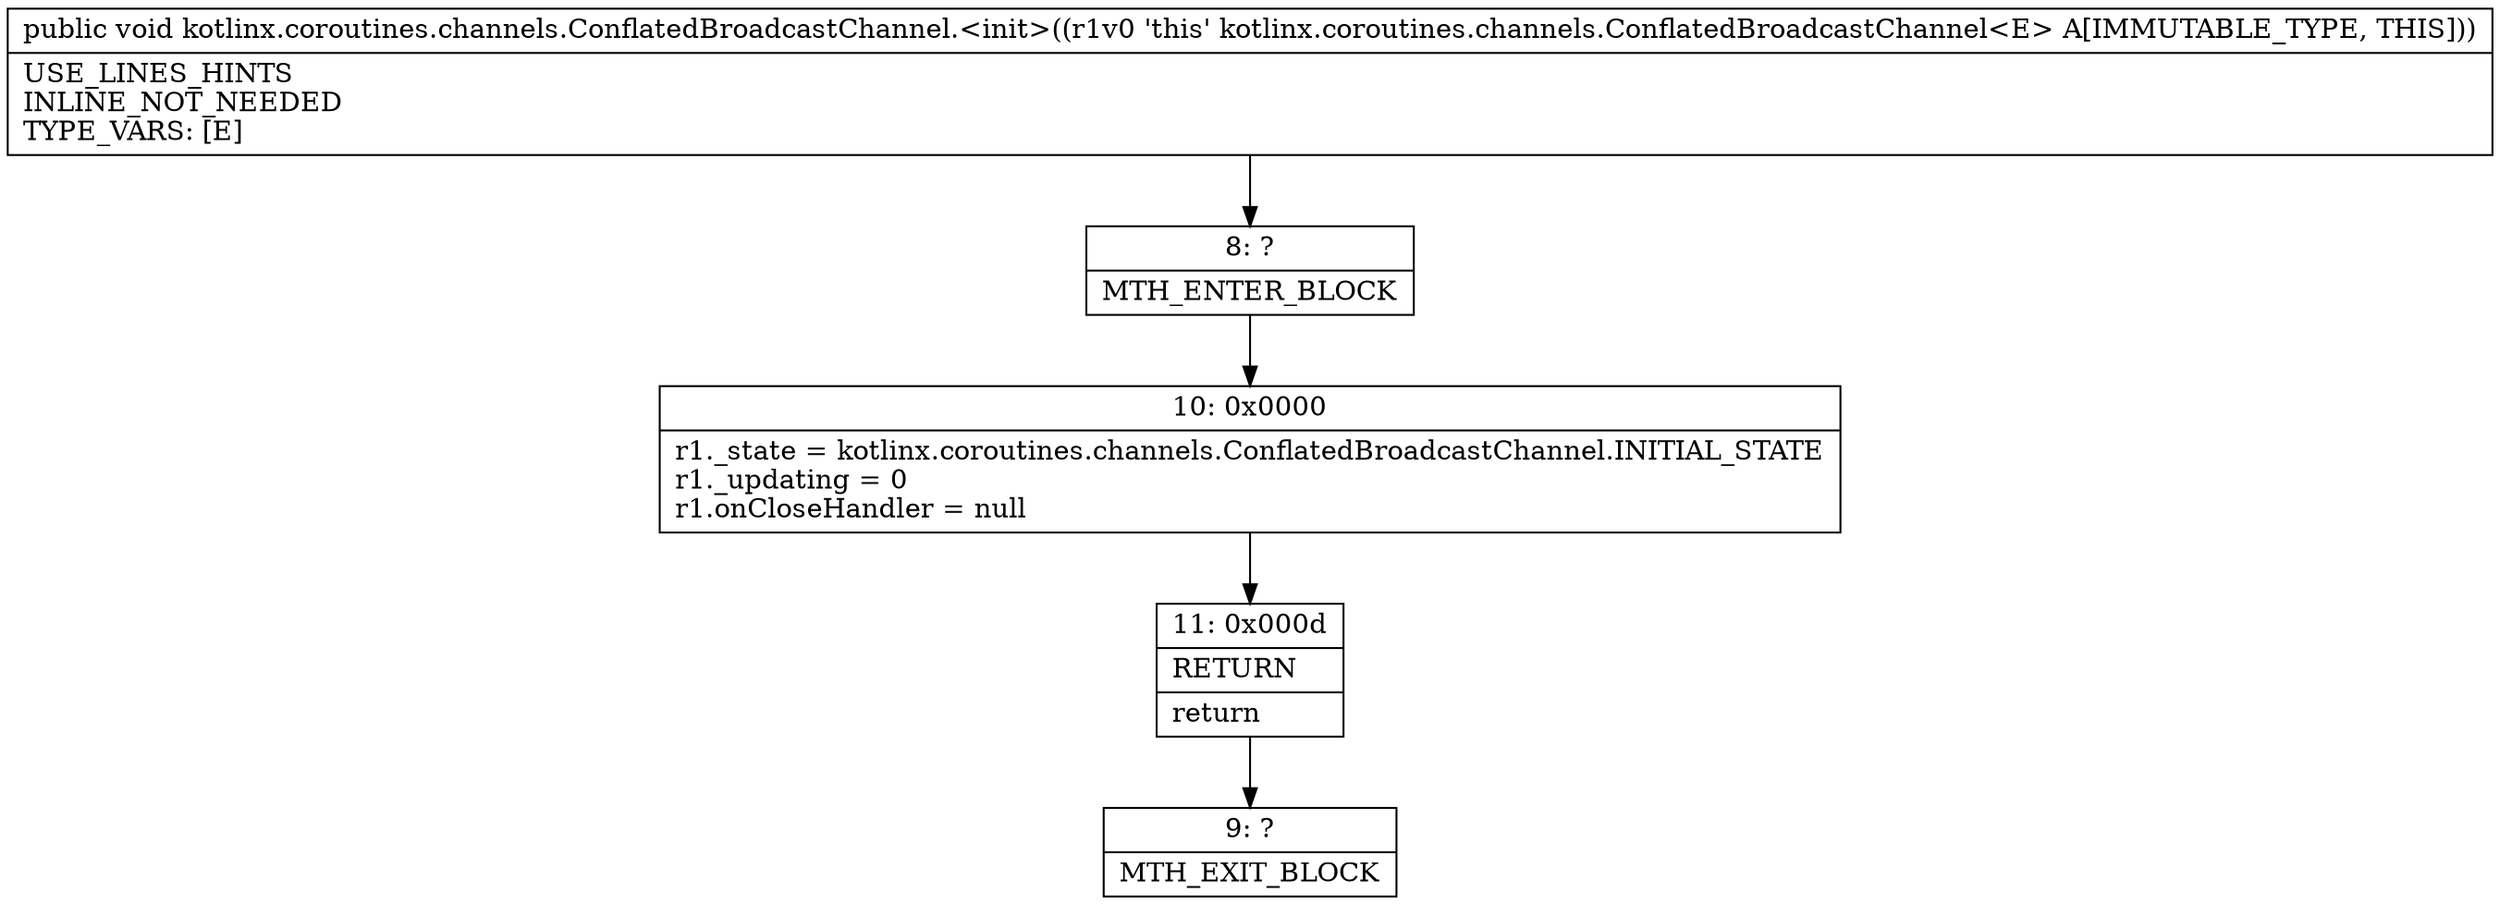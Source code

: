 digraph "CFG forkotlinx.coroutines.channels.ConflatedBroadcastChannel.\<init\>()V" {
Node_8 [shape=record,label="{8\:\ ?|MTH_ENTER_BLOCK\l}"];
Node_10 [shape=record,label="{10\:\ 0x0000|r1._state = kotlinx.coroutines.channels.ConflatedBroadcastChannel.INITIAL_STATE\lr1._updating = 0\lr1.onCloseHandler = null\l}"];
Node_11 [shape=record,label="{11\:\ 0x000d|RETURN\l|return\l}"];
Node_9 [shape=record,label="{9\:\ ?|MTH_EXIT_BLOCK\l}"];
MethodNode[shape=record,label="{public void kotlinx.coroutines.channels.ConflatedBroadcastChannel.\<init\>((r1v0 'this' kotlinx.coroutines.channels.ConflatedBroadcastChannel\<E\> A[IMMUTABLE_TYPE, THIS]))  | USE_LINES_HINTS\lINLINE_NOT_NEEDED\lTYPE_VARS: [E]\l}"];
MethodNode -> Node_8;Node_8 -> Node_10;
Node_10 -> Node_11;
Node_11 -> Node_9;
}

